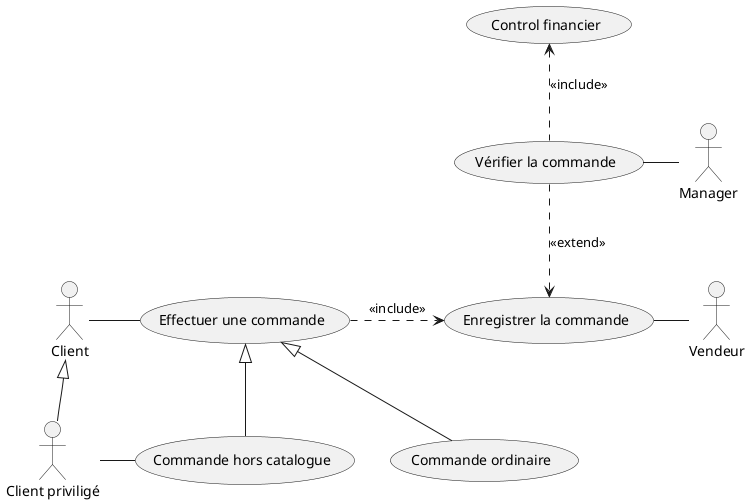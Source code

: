 @startuml
usecase (Control financier) as conf
usecase (Vérifier la commande) as verc
usecase (Enregistrer la commande) as enrc
usecase (Effectuer une commande) as effc
usecase (Commande hors catalogue) as comhc
usecase (Commande ordinaire) as como


actor Manager as mgr
actor Vendeur as ven
actor Client as cli
actor "Client priviligé" as clip

clip -up-|> cli

comhc -up-|> effc
como -up-|> effc

effc .right.> enrc : <<include>>
verc .up.> conf : <<include>>
verc .down.> enrc : <<extend>>


cli -right- effc 
clip -right- comhc
ven -left- enrc
mgr -left- verc

'formattage
comhc -[hidden]> como


@enduml